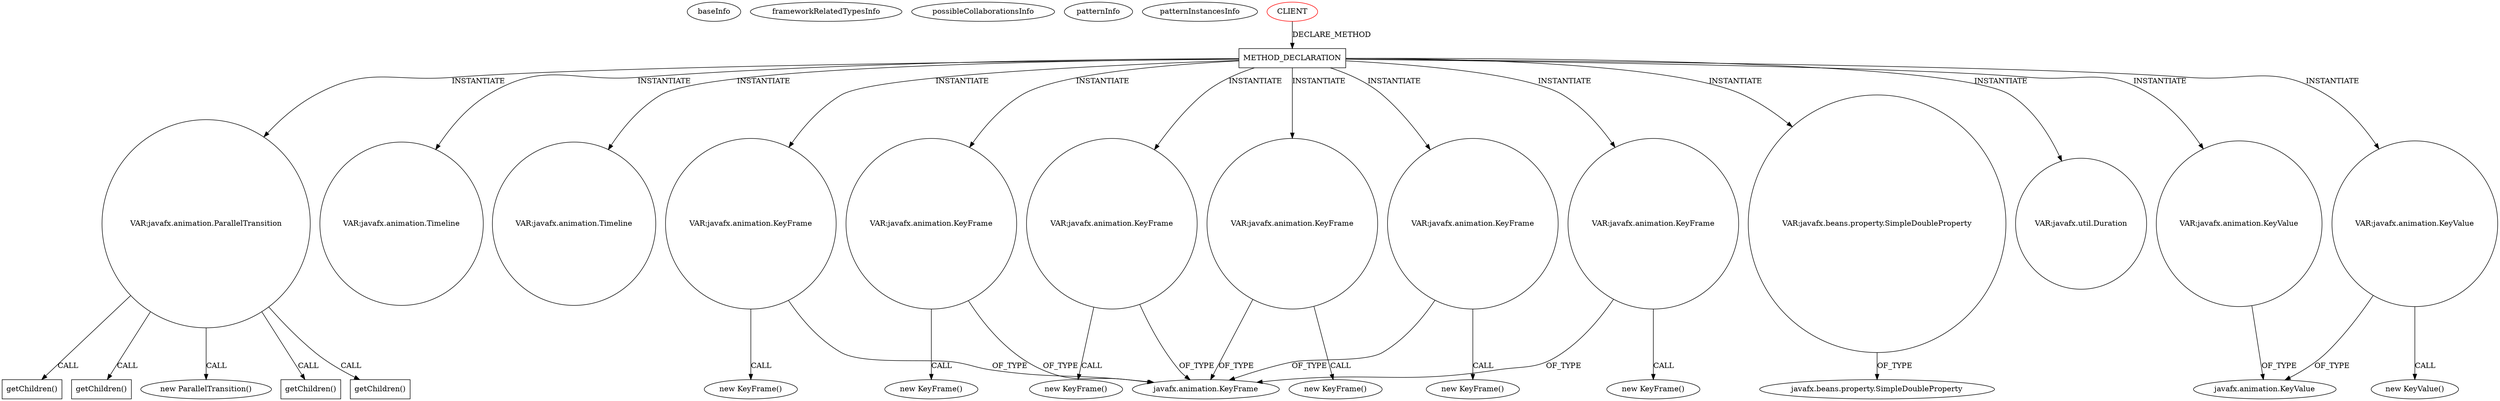 digraph {
baseInfo[graphId=2651,category="pattern",isAnonymous=false,possibleRelation=false]
frameworkRelatedTypesInfo[]
possibleCollaborationsInfo[]
patternInfo[frequency=2.0,patternRootClient=0]
patternInstancesInfo[0="MrLoNee-RadialFx~/MrLoNee-RadialFx/RadialFx-master/src/com/mrlonee/radialfx/settingsmenu/RadialSettingsMenu.java~RadialSettingsMenu~976",1="MrLoNee-RadialFx~/MrLoNee-RadialFx/RadialFx-master/src/com/mrlonee/radialfx/moviemenu/RadialMovieMenu.java~RadialMovieMenu~969"]
164[label="new ParallelTransition()",vertexType="CONSTRUCTOR_CALL",isFrameworkType=false]
165[label="VAR:javafx.animation.ParallelTransition",vertexType="VARIABLE_EXPRESION",isFrameworkType=false,shape=circle]
160[label="METHOD_DECLARATION",vertexType="CLIENT_METHOD_DECLARATION",isFrameworkType=false,shape=box]
171[label="VAR:javafx.animation.Timeline",vertexType="VARIABLE_EXPRESION",isFrameworkType=false,shape=circle]
194[label="VAR:javafx.animation.Timeline",vertexType="VARIABLE_EXPRESION",isFrameworkType=false,shape=circle]
0[label="CLIENT",vertexType="ROOT_CLIENT_CLASS_DECLARATION",isFrameworkType=false,color=red]
180[label="VAR:javafx.animation.KeyFrame",vertexType="VARIABLE_EXPRESION",isFrameworkType=false,shape=circle]
207[label="VAR:javafx.animation.KeyFrame",vertexType="VARIABLE_EXPRESION",isFrameworkType=false,shape=circle]
179[label="new KeyFrame()",vertexType="CONSTRUCTOR_CALL",isFrameworkType=false]
206[label="new KeyFrame()",vertexType="CONSTRUCTOR_CALL",isFrameworkType=false]
197[label="VAR:javafx.animation.KeyFrame",vertexType="VARIABLE_EXPRESION",isFrameworkType=false,shape=circle]
196[label="new KeyFrame()",vertexType="CONSTRUCTOR_CALL",isFrameworkType=false]
243[label="VAR:javafx.animation.KeyFrame",vertexType="VARIABLE_EXPRESION",isFrameworkType=false,shape=circle]
242[label="new KeyFrame()",vertexType="CONSTRUCTOR_CALL",isFrameworkType=false]
174[label="VAR:javafx.animation.KeyFrame",vertexType="VARIABLE_EXPRESION",isFrameworkType=false,shape=circle]
173[label="new KeyFrame()",vertexType="CONSTRUCTOR_CALL",isFrameworkType=false]
249[label="VAR:javafx.animation.KeyFrame",vertexType="VARIABLE_EXPRESION",isFrameworkType=false,shape=circle]
248[label="new KeyFrame()",vertexType="CONSTRUCTOR_CALL",isFrameworkType=false]
332[label="getChildren()",vertexType="INSIDE_CALL",isFrameworkType=false,shape=box]
189[label="getChildren()",vertexType="INSIDE_CALL",isFrameworkType=false,shape=box]
301[label="getChildren()",vertexType="INSIDE_CALL",isFrameworkType=false,shape=box]
227[label="getChildren()",vertexType="INSIDE_CALL",isFrameworkType=false,shape=box]
229[label="VAR:javafx.beans.property.SimpleDoubleProperty",vertexType="VARIABLE_EXPRESION",isFrameworkType=false,shape=circle]
230[label="javafx.beans.property.SimpleDoubleProperty",vertexType="FRAMEWORK_CLASS_TYPE",isFrameworkType=false]
182[label="VAR:javafx.util.Duration",vertexType="VARIABLE_EXPRESION",isFrameworkType=false,shape=circle]
175[label="javafx.animation.KeyFrame",vertexType="FRAMEWORK_CLASS_TYPE",isFrameworkType=false]
246[label="VAR:javafx.animation.KeyValue",vertexType="VARIABLE_EXPRESION",isFrameworkType=false,shape=circle]
245[label="new KeyValue()",vertexType="CONSTRUCTOR_CALL",isFrameworkType=false]
178[label="javafx.animation.KeyValue",vertexType="FRAMEWORK_CLASS_TYPE",isFrameworkType=false]
222[label="VAR:javafx.animation.KeyValue",vertexType="VARIABLE_EXPRESION",isFrameworkType=false,shape=circle]
160->182[label="INSTANTIATE"]
246->245[label="CALL"]
160->246[label="INSTANTIATE"]
160->207[label="INSTANTIATE"]
249->175[label="OF_TYPE"]
0->160[label="DECLARE_METHOD"]
229->230[label="OF_TYPE"]
246->178[label="OF_TYPE"]
207->175[label="OF_TYPE"]
165->164[label="CALL"]
174->175[label="OF_TYPE"]
174->173[label="CALL"]
160->197[label="INSTANTIATE"]
160->222[label="INSTANTIATE"]
243->175[label="OF_TYPE"]
165->301[label="CALL"]
160->249[label="INSTANTIATE"]
165->189[label="CALL"]
160->229[label="INSTANTIATE"]
160->174[label="INSTANTIATE"]
165->332[label="CALL"]
160->165[label="INSTANTIATE"]
160->171[label="INSTANTIATE"]
160->243[label="INSTANTIATE"]
197->175[label="OF_TYPE"]
243->242[label="CALL"]
222->178[label="OF_TYPE"]
180->175[label="OF_TYPE"]
197->196[label="CALL"]
160->194[label="INSTANTIATE"]
165->227[label="CALL"]
249->248[label="CALL"]
180->179[label="CALL"]
207->206[label="CALL"]
160->180[label="INSTANTIATE"]
}
